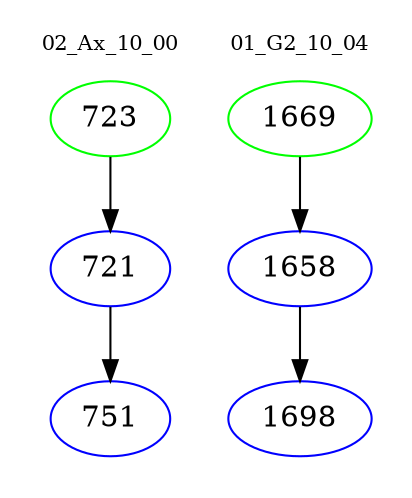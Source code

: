 digraph{
subgraph cluster_0 {
color = white
label = "02_Ax_10_00";
fontsize=10;
T0_723 [label="723", color="green"]
T0_723 -> T0_721 [color="black"]
T0_721 [label="721", color="blue"]
T0_721 -> T0_751 [color="black"]
T0_751 [label="751", color="blue"]
}
subgraph cluster_1 {
color = white
label = "01_G2_10_04";
fontsize=10;
T1_1669 [label="1669", color="green"]
T1_1669 -> T1_1658 [color="black"]
T1_1658 [label="1658", color="blue"]
T1_1658 -> T1_1698 [color="black"]
T1_1698 [label="1698", color="blue"]
}
}
